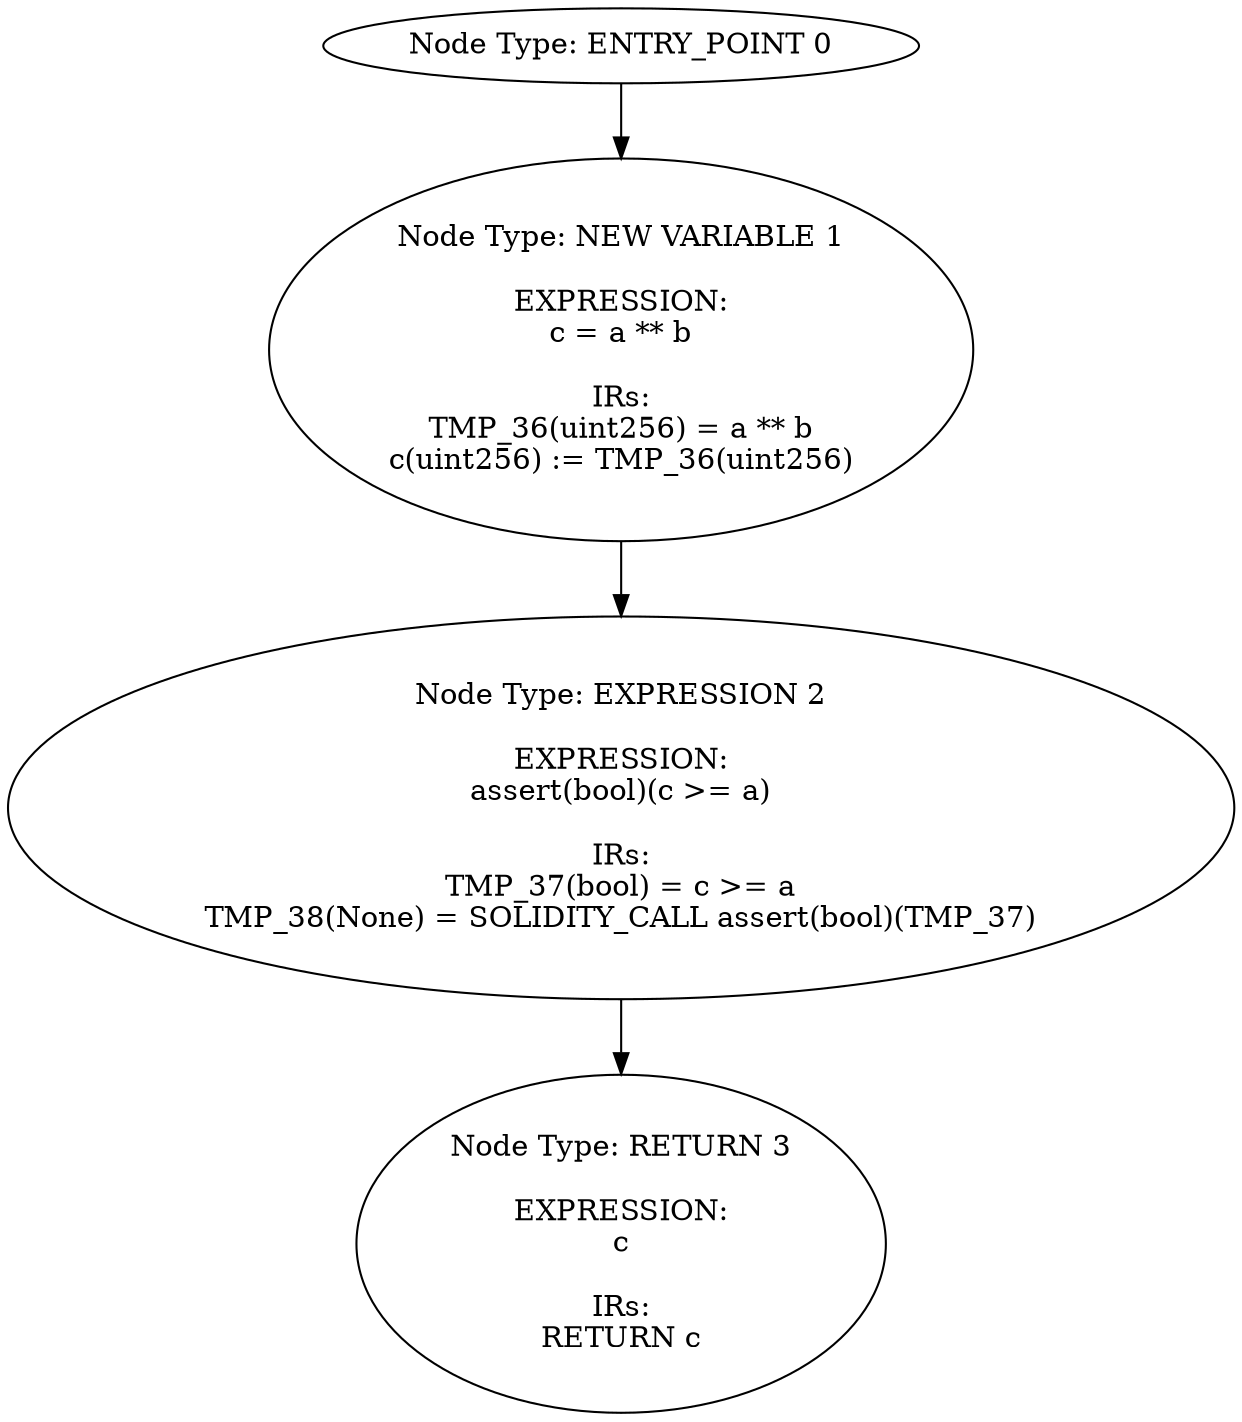 digraph{
0[label="Node Type: ENTRY_POINT 0
"];
0->1;
1[label="Node Type: NEW VARIABLE 1

EXPRESSION:
c = a ** b

IRs:
TMP_36(uint256) = a ** b
c(uint256) := TMP_36(uint256)"];
1->2;
2[label="Node Type: EXPRESSION 2

EXPRESSION:
assert(bool)(c >= a)

IRs:
TMP_37(bool) = c >= a
TMP_38(None) = SOLIDITY_CALL assert(bool)(TMP_37)"];
2->3;
3[label="Node Type: RETURN 3

EXPRESSION:
c

IRs:
RETURN c"];
}
